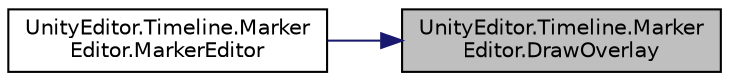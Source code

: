 digraph "UnityEditor.Timeline.MarkerEditor.DrawOverlay"
{
 // LATEX_PDF_SIZE
  edge [fontname="Helvetica",fontsize="10",labelfontname="Helvetica",labelfontsize="10"];
  node [fontname="Helvetica",fontsize="10",shape=record];
  rankdir="RL";
  Node1 [label="UnityEditor.Timeline.Marker\lEditor.DrawOverlay",height=0.2,width=0.4,color="black", fillcolor="grey75", style="filled", fontcolor="black",tooltip="Draws additional overlays for a marker."];
  Node1 -> Node2 [dir="back",color="midnightblue",fontsize="10",style="solid",fontname="Helvetica"];
  Node2 [label="UnityEditor.Timeline.Marker\lEditor.MarkerEditor",height=0.2,width=0.4,color="black", fillcolor="white", style="filled",URL="$class_unity_editor_1_1_timeline_1_1_marker_editor.html#a7bdd39afc3101b41c90a9898b498d2df",tooltip="Default constructor"];
}
